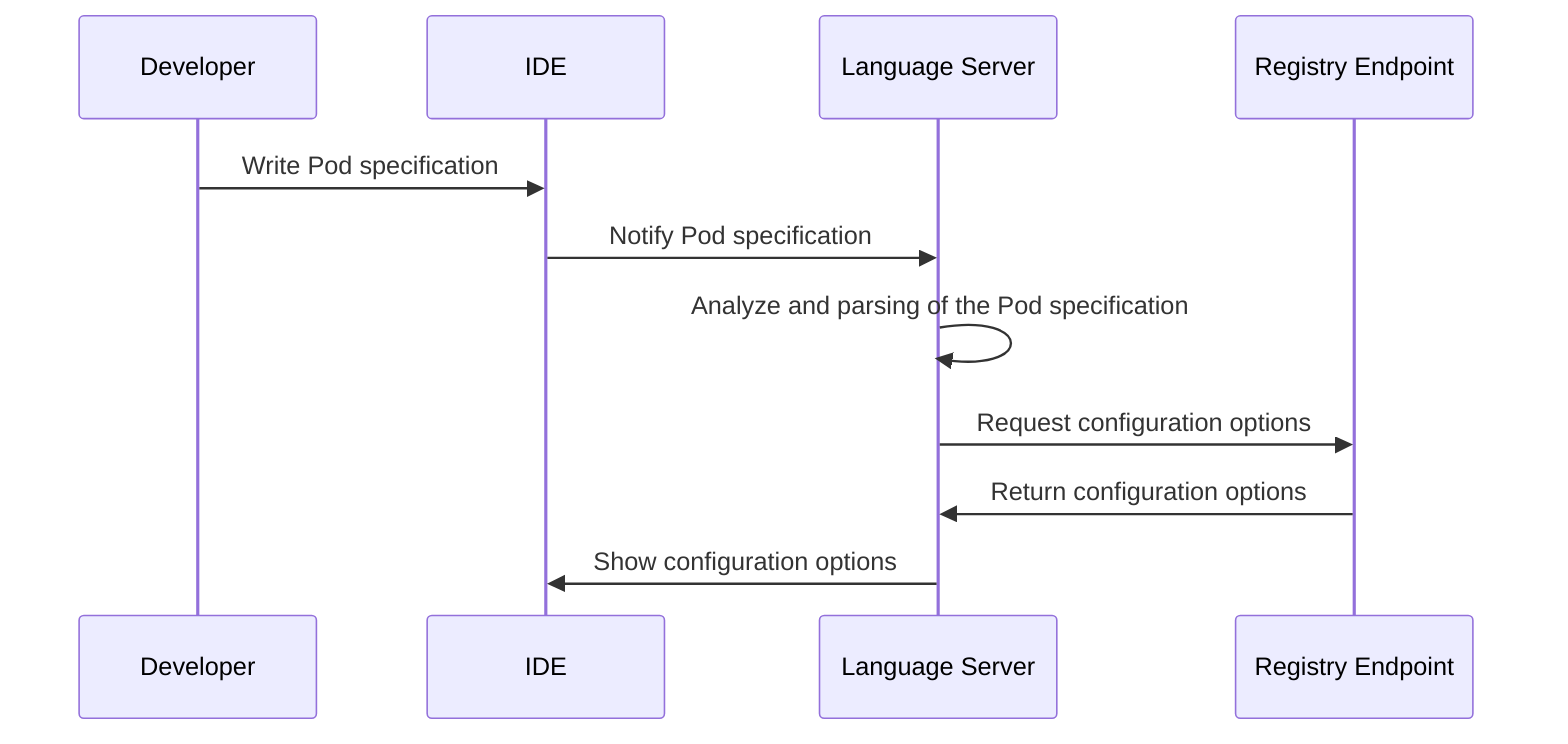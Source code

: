 sequenceDiagram
    participant o as Developer
    participant A as IDE
    participant B as Language Server
    participant C as Registry Endpoint
    o->>A: Write Pod specification
    A->>B: Notify Pod specification
    B->>B: Analyze and parsing of the Pod specification
    B->>C: Request configuration options
    C->>B: Return configuration options
    B->>A: Show configuration options